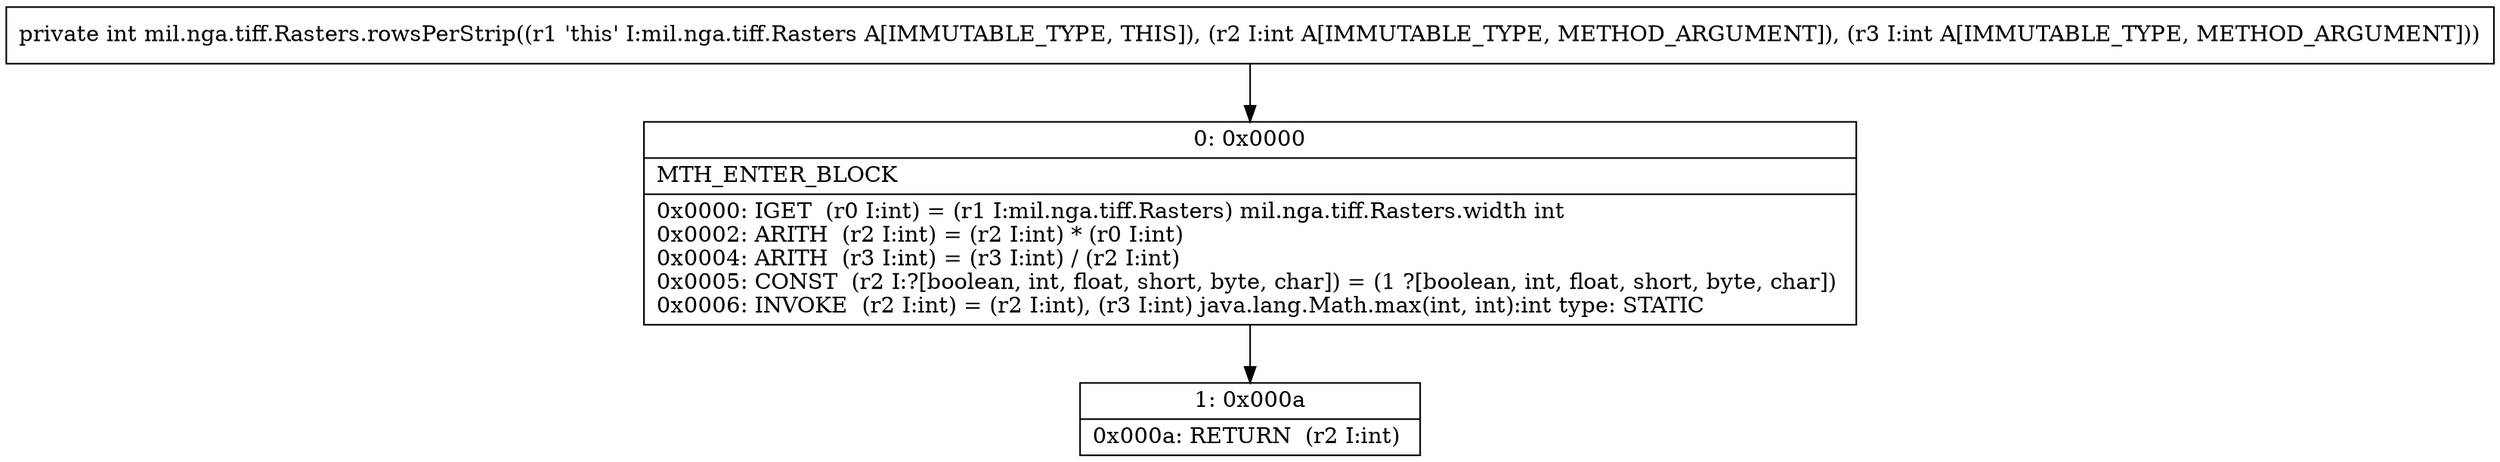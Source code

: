 digraph "CFG formil.nga.tiff.Rasters.rowsPerStrip(II)I" {
Node_0 [shape=record,label="{0\:\ 0x0000|MTH_ENTER_BLOCK\l|0x0000: IGET  (r0 I:int) = (r1 I:mil.nga.tiff.Rasters) mil.nga.tiff.Rasters.width int \l0x0002: ARITH  (r2 I:int) = (r2 I:int) * (r0 I:int) \l0x0004: ARITH  (r3 I:int) = (r3 I:int) \/ (r2 I:int) \l0x0005: CONST  (r2 I:?[boolean, int, float, short, byte, char]) = (1 ?[boolean, int, float, short, byte, char]) \l0x0006: INVOKE  (r2 I:int) = (r2 I:int), (r3 I:int) java.lang.Math.max(int, int):int type: STATIC \l}"];
Node_1 [shape=record,label="{1\:\ 0x000a|0x000a: RETURN  (r2 I:int) \l}"];
MethodNode[shape=record,label="{private int mil.nga.tiff.Rasters.rowsPerStrip((r1 'this' I:mil.nga.tiff.Rasters A[IMMUTABLE_TYPE, THIS]), (r2 I:int A[IMMUTABLE_TYPE, METHOD_ARGUMENT]), (r3 I:int A[IMMUTABLE_TYPE, METHOD_ARGUMENT])) }"];
MethodNode -> Node_0;
Node_0 -> Node_1;
}

